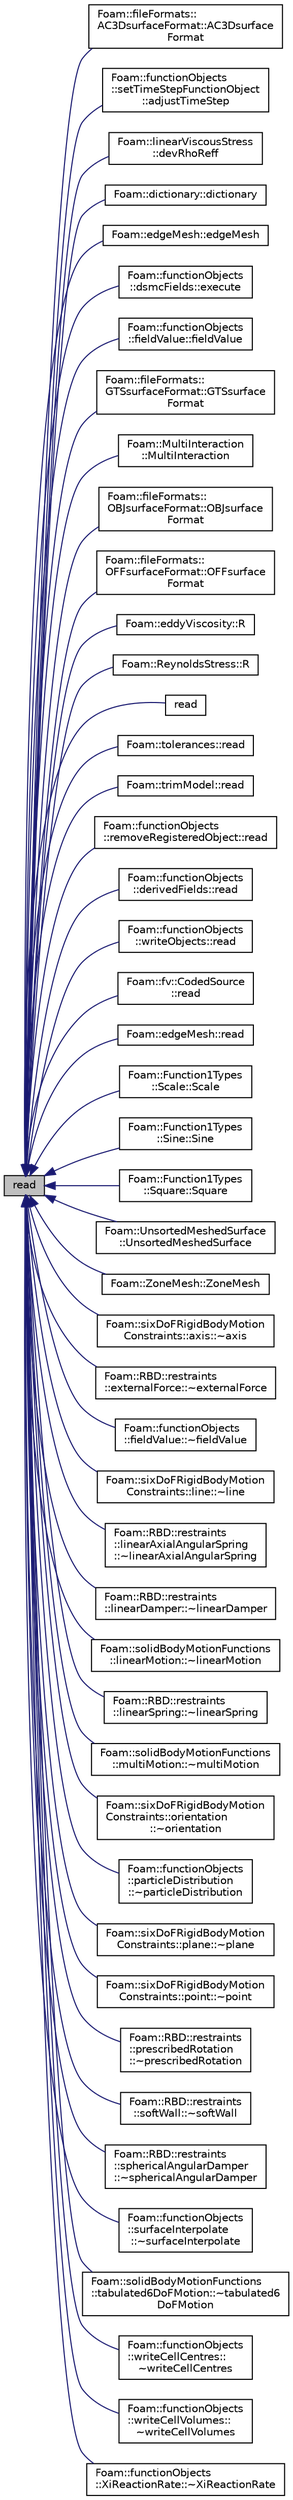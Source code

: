 digraph "read"
{
  bgcolor="transparent";
  edge [fontname="Helvetica",fontsize="10",labelfontname="Helvetica",labelfontsize="10"];
  node [fontname="Helvetica",fontsize="10",shape=record];
  rankdir="LR";
  Node1 [label="read",height=0.2,width=0.4,color="black", fillcolor="grey75", style="filled" fontcolor="black"];
  Node1 -> Node2 [dir="back",color="midnightblue",fontsize="10",style="solid",fontname="Helvetica"];
  Node2 [label="Foam::fileFormats::\lAC3DsurfaceFormat::AC3Dsurface\lFormat",height=0.2,width=0.4,color="black",URL="$classFoam_1_1fileFormats_1_1AC3DsurfaceFormat.html#a258f96e439a5d890fe70427d58438c09",tooltip="Construct from file name. "];
  Node1 -> Node3 [dir="back",color="midnightblue",fontsize="10",style="solid",fontname="Helvetica"];
  Node3 [label="Foam::functionObjects\l::setTimeStepFunctionObject\l::adjustTimeStep",height=0.2,width=0.4,color="black",URL="$classFoam_1_1functionObjects_1_1setTimeStepFunctionObject.html#a8a88aad980720a56ff0ff3254f885bf9",tooltip="Called at the end of Time::adjustDeltaT() if adjustTime is true. "];
  Node1 -> Node4 [dir="back",color="midnightblue",fontsize="10",style="solid",fontname="Helvetica"];
  Node4 [label="Foam::linearViscousStress\l::devRhoReff",height=0.2,width=0.4,color="black",URL="$classFoam_1_1linearViscousStress.html#a2100c17734b208e9539274853e45243b",tooltip="Return the effective stress tensor. "];
  Node1 -> Node5 [dir="back",color="midnightblue",fontsize="10",style="solid",fontname="Helvetica"];
  Node5 [label="Foam::dictionary::dictionary",height=0.2,width=0.4,color="black",URL="$classFoam_1_1dictionary.html#a13f01cc5c2ae8c4093a369ff26c22073",tooltip="Construct top-level dictionary from Istream, reading entries until EOF. Discards the header..."];
  Node1 -> Node6 [dir="back",color="midnightblue",fontsize="10",style="solid",fontname="Helvetica"];
  Node6 [label="Foam::edgeMesh::edgeMesh",height=0.2,width=0.4,color="black",URL="$classFoam_1_1edgeMesh.html#a636cc9334d26c5a738543babeacaf94e",tooltip="Construct from file name (uses extension to determine type) "];
  Node1 -> Node7 [dir="back",color="midnightblue",fontsize="10",style="solid",fontname="Helvetica"];
  Node7 [label="Foam::functionObjects\l::dsmcFields::execute",height=0.2,width=0.4,color="black",URL="$classFoam_1_1functionObjects_1_1dsmcFields.html#ae006844a02161d12182ab372ca5c257b",tooltip="Do nothing. "];
  Node1 -> Node8 [dir="back",color="midnightblue",fontsize="10",style="solid",fontname="Helvetica"];
  Node8 [label="Foam::functionObjects\l::fieldValue::fieldValue",height=0.2,width=0.4,color="black",URL="$classFoam_1_1functionObjects_1_1fieldValue.html#a590d3ad86a2f171322367942a9e43318",tooltip="Construct from objectRegistry and dictionary. "];
  Node1 -> Node9 [dir="back",color="midnightblue",fontsize="10",style="solid",fontname="Helvetica"];
  Node9 [label="Foam::fileFormats::\lGTSsurfaceFormat::GTSsurface\lFormat",height=0.2,width=0.4,color="black",URL="$classFoam_1_1fileFormats_1_1GTSsurfaceFormat.html#a463ccac4adf79e48bec19e6e247b765e",tooltip="Construct from file name. "];
  Node1 -> Node10 [dir="back",color="midnightblue",fontsize="10",style="solid",fontname="Helvetica"];
  Node10 [label="Foam::MultiInteraction\l::MultiInteraction",height=0.2,width=0.4,color="black",URL="$classFoam_1_1MultiInteraction.html#af4d9d5464a34f0b0faefbb944dad9c7b",tooltip="Construct copy from owner cloud and patch interaction model. "];
  Node1 -> Node11 [dir="back",color="midnightblue",fontsize="10",style="solid",fontname="Helvetica"];
  Node11 [label="Foam::fileFormats::\lOBJsurfaceFormat::OBJsurface\lFormat",height=0.2,width=0.4,color="black",URL="$classFoam_1_1fileFormats_1_1OBJsurfaceFormat.html#a84236867772b010e771c1ef892d28ab0",tooltip="Construct from file name. "];
  Node1 -> Node12 [dir="back",color="midnightblue",fontsize="10",style="solid",fontname="Helvetica"];
  Node12 [label="Foam::fileFormats::\lOFFsurfaceFormat::OFFsurface\lFormat",height=0.2,width=0.4,color="black",URL="$classFoam_1_1fileFormats_1_1OFFsurfaceFormat.html#a00f4eb1047c44f3f8369e8516f573405",tooltip="Construct from file name. "];
  Node1 -> Node13 [dir="back",color="midnightblue",fontsize="10",style="solid",fontname="Helvetica"];
  Node13 [label="Foam::eddyViscosity::R",height=0.2,width=0.4,color="black",URL="$classFoam_1_1eddyViscosity.html#a5b616007efd56ecd63ab335beb746aef",tooltip="Return the Reynolds stress tensor. "];
  Node1 -> Node14 [dir="back",color="midnightblue",fontsize="10",style="solid",fontname="Helvetica"];
  Node14 [label="Foam::ReynoldsStress::R",height=0.2,width=0.4,color="black",URL="$classFoam_1_1ReynoldsStress.html#a5b616007efd56ecd63ab335beb746aef",tooltip="Return the Reynolds stress tensor. "];
  Node1 -> Node15 [dir="back",color="midnightblue",fontsize="10",style="solid",fontname="Helvetica"];
  Node15 [label="read",height=0.2,width=0.4,color="black",URL="$namespaceFoam_1_1blockMeshTools.html#ae7bdffbe7b968ab7bb19081ad8776d9e",tooltip="In-place read with dictionary lookup. "];
  Node1 -> Node16 [dir="back",color="midnightblue",fontsize="10",style="solid",fontname="Helvetica"];
  Node16 [label="Foam::tolerances::read",height=0.2,width=0.4,color="black",URL="$classFoam_1_1tolerances.html#af816873151ddb0126e98bb2f914d8ed5",tooltip="Read the tolerances. "];
  Node1 -> Node17 [dir="back",color="midnightblue",fontsize="10",style="solid",fontname="Helvetica"];
  Node17 [label="Foam::trimModel::read",height=0.2,width=0.4,color="black",URL="$classFoam_1_1trimModel.html#a428788b96f9f592ba1fa5b37c25ac749",tooltip="Read. "];
  Node1 -> Node18 [dir="back",color="midnightblue",fontsize="10",style="solid",fontname="Helvetica"];
  Node18 [label="Foam::functionObjects\l::removeRegisteredObject::read",height=0.2,width=0.4,color="black",URL="$classFoam_1_1functionObjects_1_1removeRegisteredObject.html#a6ce0c64db98eb6144d363dbfc86104eb",tooltip="Read the removeRegisteredObject data. "];
  Node1 -> Node19 [dir="back",color="midnightblue",fontsize="10",style="solid",fontname="Helvetica"];
  Node19 [label="Foam::functionObjects\l::derivedFields::read",height=0.2,width=0.4,color="black",URL="$classFoam_1_1functionObjects_1_1derivedFields.html#a6ce0c64db98eb6144d363dbfc86104eb",tooltip="Read the data. "];
  Node1 -> Node20 [dir="back",color="midnightblue",fontsize="10",style="solid",fontname="Helvetica"];
  Node20 [label="Foam::functionObjects\l::writeObjects::read",height=0.2,width=0.4,color="black",URL="$classFoam_1_1functionObjects_1_1writeObjects.html#afac0600fef97b05534a595ce00b272ed",tooltip="Read the writeObjects data. "];
  Node1 -> Node21 [dir="back",color="midnightblue",fontsize="10",style="solid",fontname="Helvetica"];
  Node21 [label="Foam::fv::CodedSource\l::read",height=0.2,width=0.4,color="black",URL="$classFoam_1_1fv_1_1CodedSource.html#a6ce0c64db98eb6144d363dbfc86104eb",tooltip="Read source dictionary. "];
  Node1 -> Node22 [dir="back",color="midnightblue",fontsize="10",style="solid",fontname="Helvetica"];
  Node22 [label="Foam::edgeMesh::read",height=0.2,width=0.4,color="black",URL="$classFoam_1_1edgeMesh.html#a5c2144d3bad2aab0a52a4987754abd92",tooltip="Read from file. Chooses reader based on detected extension. "];
  Node1 -> Node23 [dir="back",color="midnightblue",fontsize="10",style="solid",fontname="Helvetica"];
  Node23 [label="Foam::Function1Types\l::Scale::Scale",height=0.2,width=0.4,color="black",URL="$classFoam_1_1Function1Types_1_1Scale.html#a2af697da548ecb3df385078b953be99e",tooltip="Copy constructor. "];
  Node1 -> Node24 [dir="back",color="midnightblue",fontsize="10",style="solid",fontname="Helvetica"];
  Node24 [label="Foam::Function1Types\l::Sine::Sine",height=0.2,width=0.4,color="black",URL="$classFoam_1_1Function1Types_1_1Sine.html#ae83451ea081e35b71bcc0faa163102ff",tooltip="Copy constructor. "];
  Node1 -> Node25 [dir="back",color="midnightblue",fontsize="10",style="solid",fontname="Helvetica"];
  Node25 [label="Foam::Function1Types\l::Square::Square",height=0.2,width=0.4,color="black",URL="$classFoam_1_1Function1Types_1_1Square.html#aad2da7bb5a610e10ce49607ac4e18c71",tooltip="Copy constructor. "];
  Node1 -> Node26 [dir="back",color="midnightblue",fontsize="10",style="solid",fontname="Helvetica"];
  Node26 [label="Foam::UnsortedMeshedSurface\l::UnsortedMeshedSurface",height=0.2,width=0.4,color="black",URL="$classFoam_1_1UnsortedMeshedSurface.html#ae0b0541881cbaa38398cccaee5e39eaa",tooltip="Construct from file name (uses extension to determine type) "];
  Node1 -> Node27 [dir="back",color="midnightblue",fontsize="10",style="solid",fontname="Helvetica"];
  Node27 [label="Foam::ZoneMesh::ZoneMesh",height=0.2,width=0.4,color="black",URL="$classFoam_1_1ZoneMesh.html#a8da12f32a5fd25b8ecda90c6d057a60b",tooltip="Construct given size. "];
  Node1 -> Node28 [dir="back",color="midnightblue",fontsize="10",style="solid",fontname="Helvetica"];
  Node28 [label="Foam::sixDoFRigidBodyMotion\lConstraints::axis::~axis",height=0.2,width=0.4,color="black",URL="$classFoam_1_1sixDoFRigidBodyMotionConstraints_1_1axis.html#a2e923c7c47f0667493858901a3b4815d",tooltip="Destructor. "];
  Node1 -> Node29 [dir="back",color="midnightblue",fontsize="10",style="solid",fontname="Helvetica"];
  Node29 [label="Foam::RBD::restraints\l::externalForce::~externalForce",height=0.2,width=0.4,color="black",URL="$classFoam_1_1RBD_1_1restraints_1_1externalForce.html#af4722656685bdd433d3e079d46facac0",tooltip="Destructor. "];
  Node1 -> Node30 [dir="back",color="midnightblue",fontsize="10",style="solid",fontname="Helvetica"];
  Node30 [label="Foam::functionObjects\l::fieldValue::~fieldValue",height=0.2,width=0.4,color="black",URL="$classFoam_1_1functionObjects_1_1fieldValue.html#a5f6d66b58e103d219bcbd167d168366c",tooltip="Destructor. "];
  Node1 -> Node31 [dir="back",color="midnightblue",fontsize="10",style="solid",fontname="Helvetica"];
  Node31 [label="Foam::sixDoFRigidBodyMotion\lConstraints::line::~line",height=0.2,width=0.4,color="black",URL="$classFoam_1_1sixDoFRigidBodyMotionConstraints_1_1line.html#a62ad19fe35866dfbfebb82ec8fad41d7",tooltip="Destructor. "];
  Node1 -> Node32 [dir="back",color="midnightblue",fontsize="10",style="solid",fontname="Helvetica"];
  Node32 [label="Foam::RBD::restraints\l::linearAxialAngularSpring\l::~linearAxialAngularSpring",height=0.2,width=0.4,color="black",URL="$classFoam_1_1RBD_1_1restraints_1_1linearAxialAngularSpring.html#a1173e978f72c84c9ae36dca5043fb8af",tooltip="Destructor. "];
  Node1 -> Node33 [dir="back",color="midnightblue",fontsize="10",style="solid",fontname="Helvetica"];
  Node33 [label="Foam::RBD::restraints\l::linearDamper::~linearDamper",height=0.2,width=0.4,color="black",URL="$classFoam_1_1RBD_1_1restraints_1_1linearDamper.html#a2da5136d046b63ad56eda948c929409e",tooltip="Destructor. "];
  Node1 -> Node34 [dir="back",color="midnightblue",fontsize="10",style="solid",fontname="Helvetica"];
  Node34 [label="Foam::solidBodyMotionFunctions\l::linearMotion::~linearMotion",height=0.2,width=0.4,color="black",URL="$classFoam_1_1solidBodyMotionFunctions_1_1linearMotion.html#a9ec3094853a9ed693441690d58dcab26",tooltip="Destructor. "];
  Node1 -> Node35 [dir="back",color="midnightblue",fontsize="10",style="solid",fontname="Helvetica"];
  Node35 [label="Foam::RBD::restraints\l::linearSpring::~linearSpring",height=0.2,width=0.4,color="black",URL="$classFoam_1_1RBD_1_1restraints_1_1linearSpring.html#aadf50b65f25065046d8118cd4bf61a1c",tooltip="Destructor. "];
  Node1 -> Node36 [dir="back",color="midnightblue",fontsize="10",style="solid",fontname="Helvetica"];
  Node36 [label="Foam::solidBodyMotionFunctions\l::multiMotion::~multiMotion",height=0.2,width=0.4,color="black",URL="$classFoam_1_1solidBodyMotionFunctions_1_1multiMotion.html#ae2ab6641d738261817be093b055d5e2c",tooltip="Destructor. "];
  Node1 -> Node37 [dir="back",color="midnightblue",fontsize="10",style="solid",fontname="Helvetica"];
  Node37 [label="Foam::sixDoFRigidBodyMotion\lConstraints::orientation\l::~orientation",height=0.2,width=0.4,color="black",URL="$classFoam_1_1sixDoFRigidBodyMotionConstraints_1_1orientation.html#a425041872116946bcd91a4722558dc9d",tooltip="Destructor. "];
  Node1 -> Node38 [dir="back",color="midnightblue",fontsize="10",style="solid",fontname="Helvetica"];
  Node38 [label="Foam::functionObjects\l::particleDistribution\l::~particleDistribution",height=0.2,width=0.4,color="black",URL="$classFoam_1_1functionObjects_1_1particleDistribution.html#a7f1a5a366934202cbbe381ef48d7cc5e",tooltip="Destructor. "];
  Node1 -> Node39 [dir="back",color="midnightblue",fontsize="10",style="solid",fontname="Helvetica"];
  Node39 [label="Foam::sixDoFRigidBodyMotion\lConstraints::plane::~plane",height=0.2,width=0.4,color="black",URL="$classFoam_1_1sixDoFRigidBodyMotionConstraints_1_1plane.html#a50a5cdb91fa15db4495f613dc33cd201",tooltip="Destructor. "];
  Node1 -> Node40 [dir="back",color="midnightblue",fontsize="10",style="solid",fontname="Helvetica"];
  Node40 [label="Foam::sixDoFRigidBodyMotion\lConstraints::point::~point",height=0.2,width=0.4,color="black",URL="$classFoam_1_1sixDoFRigidBodyMotionConstraints_1_1point.html#a1b24c7edc0e57a3863df4dd7b3e264cf",tooltip="Destructor. "];
  Node1 -> Node41 [dir="back",color="midnightblue",fontsize="10",style="solid",fontname="Helvetica"];
  Node41 [label="Foam::RBD::restraints\l::prescribedRotation\l::~prescribedRotation",height=0.2,width=0.4,color="black",URL="$classFoam_1_1RBD_1_1restraints_1_1prescribedRotation.html#a4e865553ba71c5c0baa7875f0f25ca11",tooltip="Destructor. "];
  Node1 -> Node42 [dir="back",color="midnightblue",fontsize="10",style="solid",fontname="Helvetica"];
  Node42 [label="Foam::RBD::restraints\l::softWall::~softWall",height=0.2,width=0.4,color="black",URL="$classFoam_1_1RBD_1_1restraints_1_1softWall.html#a39fadf0375116519c73dbca70fd31498",tooltip="Destructor. "];
  Node1 -> Node43 [dir="back",color="midnightblue",fontsize="10",style="solid",fontname="Helvetica"];
  Node43 [label="Foam::RBD::restraints\l::sphericalAngularDamper\l::~sphericalAngularDamper",height=0.2,width=0.4,color="black",URL="$classFoam_1_1RBD_1_1restraints_1_1sphericalAngularDamper.html#a812cfece7ab7c9a41c0a7ed5f3b29d25",tooltip="Destructor. "];
  Node1 -> Node44 [dir="back",color="midnightblue",fontsize="10",style="solid",fontname="Helvetica"];
  Node44 [label="Foam::functionObjects\l::surfaceInterpolate\l::~surfaceInterpolate",height=0.2,width=0.4,color="black",URL="$classFoam_1_1functionObjects_1_1surfaceInterpolate.html#a55c83beeb698cc789baadb202d91a4cd",tooltip="Destructor. "];
  Node1 -> Node45 [dir="back",color="midnightblue",fontsize="10",style="solid",fontname="Helvetica"];
  Node45 [label="Foam::solidBodyMotionFunctions\l::tabulated6DoFMotion::~tabulated6\lDoFMotion",height=0.2,width=0.4,color="black",URL="$classFoam_1_1solidBodyMotionFunctions_1_1tabulated6DoFMotion.html#af9900bf46ffe86f975278991def3b6c9",tooltip="Destructor. "];
  Node1 -> Node46 [dir="back",color="midnightblue",fontsize="10",style="solid",fontname="Helvetica"];
  Node46 [label="Foam::functionObjects\l::writeCellCentres::\l~writeCellCentres",height=0.2,width=0.4,color="black",URL="$classFoam_1_1functionObjects_1_1writeCellCentres.html#a0c19803eccca3be26b7987bad6b02c5b",tooltip="Destructor. "];
  Node1 -> Node47 [dir="back",color="midnightblue",fontsize="10",style="solid",fontname="Helvetica"];
  Node47 [label="Foam::functionObjects\l::writeCellVolumes::\l~writeCellVolumes",height=0.2,width=0.4,color="black",URL="$classFoam_1_1functionObjects_1_1writeCellVolumes.html#a78c4f503a3f615680ba1c34dc3631e05",tooltip="Destructor. "];
  Node1 -> Node48 [dir="back",color="midnightblue",fontsize="10",style="solid",fontname="Helvetica"];
  Node48 [label="Foam::functionObjects\l::XiReactionRate::~XiReactionRate",height=0.2,width=0.4,color="black",URL="$classFoam_1_1functionObjects_1_1XiReactionRate.html#a8035b2e94db2d0cd361a0f4a1d482982",tooltip="Destructor. "];
}

